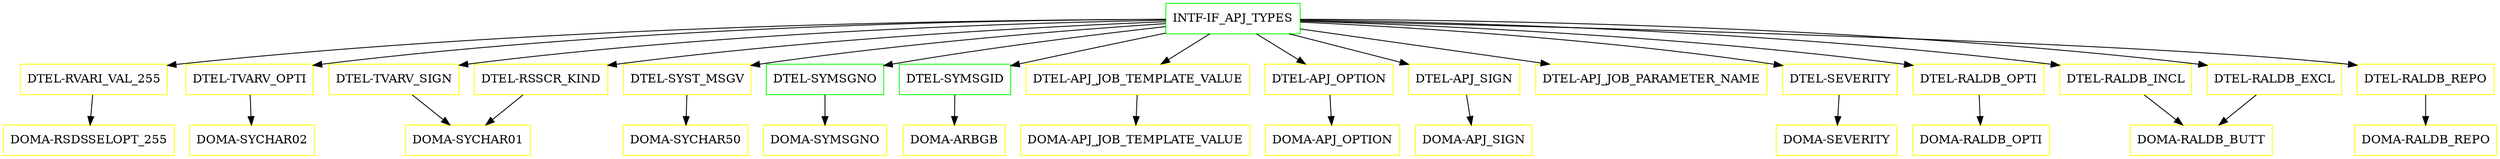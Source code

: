 digraph G {
  "INTF-IF_APJ_TYPES" [shape=box,color=green];
  "DTEL-RVARI_VAL_255" [shape=box,color=yellow,URL="./DTEL_RVARI_VAL_255.html"];
  "DOMA-RSDSSELOPT_255" [shape=box,color=yellow,URL="./DOMA_RSDSSELOPT_255.html"];
  "DTEL-TVARV_OPTI" [shape=box,color=yellow,URL="./DTEL_TVARV_OPTI.html"];
  "DOMA-SYCHAR02" [shape=box,color=yellow,URL="./DOMA_SYCHAR02.html"];
  "DTEL-TVARV_SIGN" [shape=box,color=yellow,URL="./DTEL_TVARV_SIGN.html"];
  "DOMA-SYCHAR01" [shape=box,color=yellow,URL="./DOMA_SYCHAR01.html"];
  "DTEL-RSSCR_KIND" [shape=box,color=yellow,URL="./DTEL_RSSCR_KIND.html"];
  "DTEL-SYST_MSGV" [shape=box,color=yellow,URL="./DTEL_SYST_MSGV.html"];
  "DOMA-SYCHAR50" [shape=box,color=yellow,URL="./DOMA_SYCHAR50.html"];
  "DTEL-SYMSGNO" [shape=box,color=green,URL="./DTEL_SYMSGNO.html"];
  "DOMA-SYMSGNO" [shape=box,color=yellow,URL="./DOMA_SYMSGNO.html"];
  "DTEL-SYMSGID" [shape=box,color=green,URL="./DTEL_SYMSGID.html"];
  "DOMA-ARBGB" [shape=box,color=yellow,URL="./DOMA_ARBGB.html"];
  "DTEL-APJ_JOB_TEMPLATE_VALUE" [shape=box,color=yellow,URL="./DTEL_APJ_JOB_TEMPLATE_VALUE.html"];
  "DOMA-APJ_JOB_TEMPLATE_VALUE" [shape=box,color=yellow,URL="./DOMA_APJ_JOB_TEMPLATE_VALUE.html"];
  "DTEL-APJ_OPTION" [shape=box,color=yellow,URL="./DTEL_APJ_OPTION.html"];
  "DOMA-APJ_OPTION" [shape=box,color=yellow,URL="./DOMA_APJ_OPTION.html"];
  "DTEL-APJ_SIGN" [shape=box,color=yellow,URL="./DTEL_APJ_SIGN.html"];
  "DOMA-APJ_SIGN" [shape=box,color=yellow,URL="./DOMA_APJ_SIGN.html"];
  "DTEL-APJ_JOB_PARAMETER_NAME" [shape=box,color=yellow,URL="./DTEL_APJ_JOB_PARAMETER_NAME.html"];
  "DTEL-SEVERITY" [shape=box,color=yellow,URL="./DTEL_SEVERITY.html"];
  "DOMA-SEVERITY" [shape=box,color=yellow,URL="./DOMA_SEVERITY.html"];
  "DTEL-RALDB_OPTI" [shape=box,color=yellow,URL="./DTEL_RALDB_OPTI.html"];
  "DOMA-RALDB_OPTI" [shape=box,color=yellow,URL="./DOMA_RALDB_OPTI.html"];
  "DTEL-RALDB_INCL" [shape=box,color=yellow,URL="./DTEL_RALDB_INCL.html"];
  "DOMA-RALDB_BUTT" [shape=box,color=yellow,URL="./DOMA_RALDB_BUTT.html"];
  "DTEL-RALDB_EXCL" [shape=box,color=yellow,URL="./DTEL_RALDB_EXCL.html"];
  "DTEL-RALDB_REPO" [shape=box,color=yellow,URL="./DTEL_RALDB_REPO.html"];
  "DOMA-RALDB_REPO" [shape=box,color=yellow,URL="./DOMA_RALDB_REPO.html"];
  "INTF-IF_APJ_TYPES" -> "DTEL-RALDB_REPO";
  "INTF-IF_APJ_TYPES" -> "DTEL-RALDB_EXCL";
  "INTF-IF_APJ_TYPES" -> "DTEL-RALDB_INCL";
  "INTF-IF_APJ_TYPES" -> "DTEL-RALDB_OPTI";
  "INTF-IF_APJ_TYPES" -> "DTEL-SEVERITY";
  "INTF-IF_APJ_TYPES" -> "DTEL-APJ_JOB_PARAMETER_NAME";
  "INTF-IF_APJ_TYPES" -> "DTEL-APJ_SIGN";
  "INTF-IF_APJ_TYPES" -> "DTEL-APJ_OPTION";
  "INTF-IF_APJ_TYPES" -> "DTEL-APJ_JOB_TEMPLATE_VALUE";
  "INTF-IF_APJ_TYPES" -> "DTEL-SYMSGID";
  "INTF-IF_APJ_TYPES" -> "DTEL-SYMSGNO";
  "INTF-IF_APJ_TYPES" -> "DTEL-SYST_MSGV";
  "INTF-IF_APJ_TYPES" -> "DTEL-RSSCR_KIND";
  "INTF-IF_APJ_TYPES" -> "DTEL-TVARV_SIGN";
  "INTF-IF_APJ_TYPES" -> "DTEL-TVARV_OPTI";
  "INTF-IF_APJ_TYPES" -> "DTEL-RVARI_VAL_255";
  "DTEL-RVARI_VAL_255" -> "DOMA-RSDSSELOPT_255";
  "DTEL-TVARV_OPTI" -> "DOMA-SYCHAR02";
  "DTEL-TVARV_SIGN" -> "DOMA-SYCHAR01";
  "DTEL-RSSCR_KIND" -> "DOMA-SYCHAR01";
  "DTEL-SYST_MSGV" -> "DOMA-SYCHAR50";
  "DTEL-SYMSGNO" -> "DOMA-SYMSGNO";
  "DTEL-SYMSGID" -> "DOMA-ARBGB";
  "DTEL-APJ_JOB_TEMPLATE_VALUE" -> "DOMA-APJ_JOB_TEMPLATE_VALUE";
  "DTEL-APJ_OPTION" -> "DOMA-APJ_OPTION";
  "DTEL-APJ_SIGN" -> "DOMA-APJ_SIGN";
  "DTEL-SEVERITY" -> "DOMA-SEVERITY";
  "DTEL-RALDB_OPTI" -> "DOMA-RALDB_OPTI";
  "DTEL-RALDB_INCL" -> "DOMA-RALDB_BUTT";
  "DTEL-RALDB_EXCL" -> "DOMA-RALDB_BUTT";
  "DTEL-RALDB_REPO" -> "DOMA-RALDB_REPO";
}
